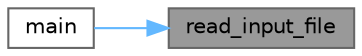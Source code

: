 digraph "read_input_file"
{
 // LATEX_PDF_SIZE
  bgcolor="transparent";
  edge [fontname=Helvetica,fontsize=10,labelfontname=Helvetica,labelfontsize=10];
  node [fontname=Helvetica,fontsize=10,shape=box,height=0.2,width=0.4];
  rankdir="RL";
  Node1 [id="Node000001",label="read_input_file",height=0.2,width=0.4,color="gray40", fillcolor="grey60", style="filled", fontcolor="black",tooltip="Reads the input file and finds unmatched brackets."];
  Node1 -> Node2 [id="edge2_Node000001_Node000002",dir="back",color="steelblue1",style="solid",tooltip=" "];
  Node2 [id="Node000002",label="main",height=0.2,width=0.4,color="grey40", fillcolor="white", style="filled",URL="$_main_8cpp.html#ae66f6b31b5ad750f1fe042a706a4e3d4",tooltip="The main function of the program."];
}
